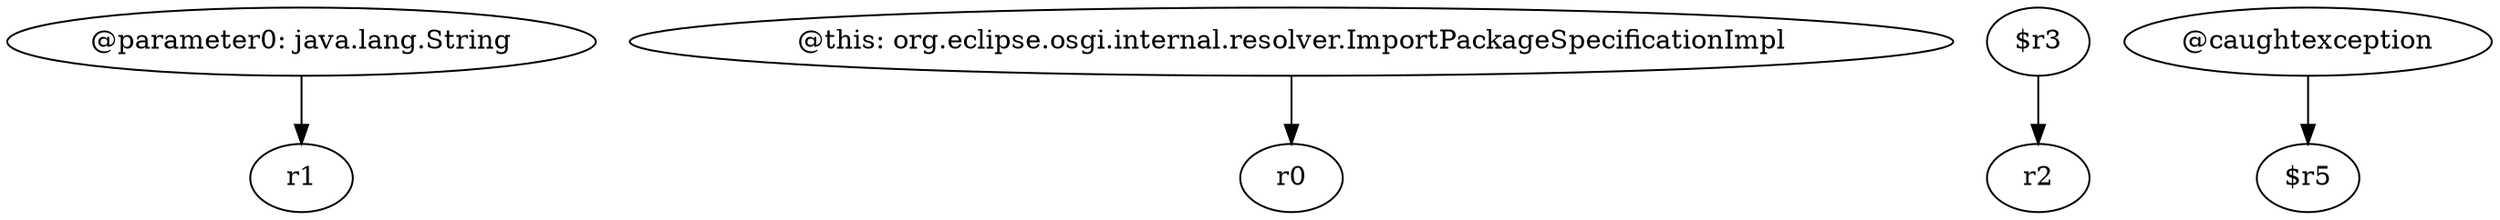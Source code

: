 digraph g {
0[label="@parameter0: java.lang.String"]
1[label="r1"]
0->1[label=""]
2[label="@this: org.eclipse.osgi.internal.resolver.ImportPackageSpecificationImpl"]
3[label="r0"]
2->3[label=""]
4[label="$r3"]
5[label="r2"]
4->5[label=""]
6[label="@caughtexception"]
7[label="$r5"]
6->7[label=""]
}